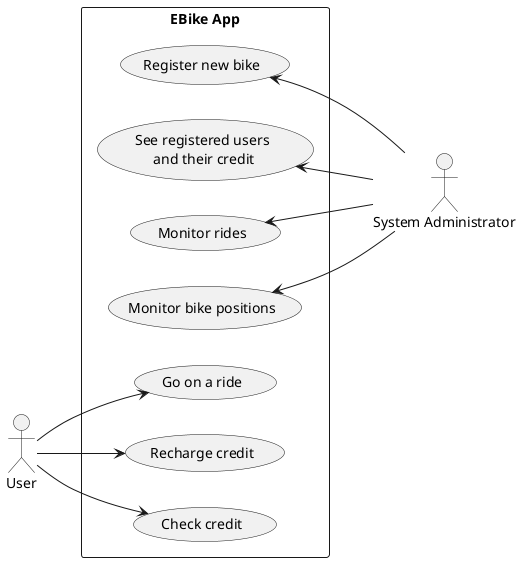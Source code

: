 @startuml use-cases

actor "User"
actor "System Administrator" as Admin

left to right direction

rectangle "EBike App" {
    User --> (Go on a ride)
    User --> (Recharge credit)
    User --> (Check credit)

    Admin -u-> (Monitor bike positions)
    Admin -u-> (Monitor rides)
    Admin -u-> (See registered users\n and their credit)
    Admin -u-> (Register new bike)
}

@enduml